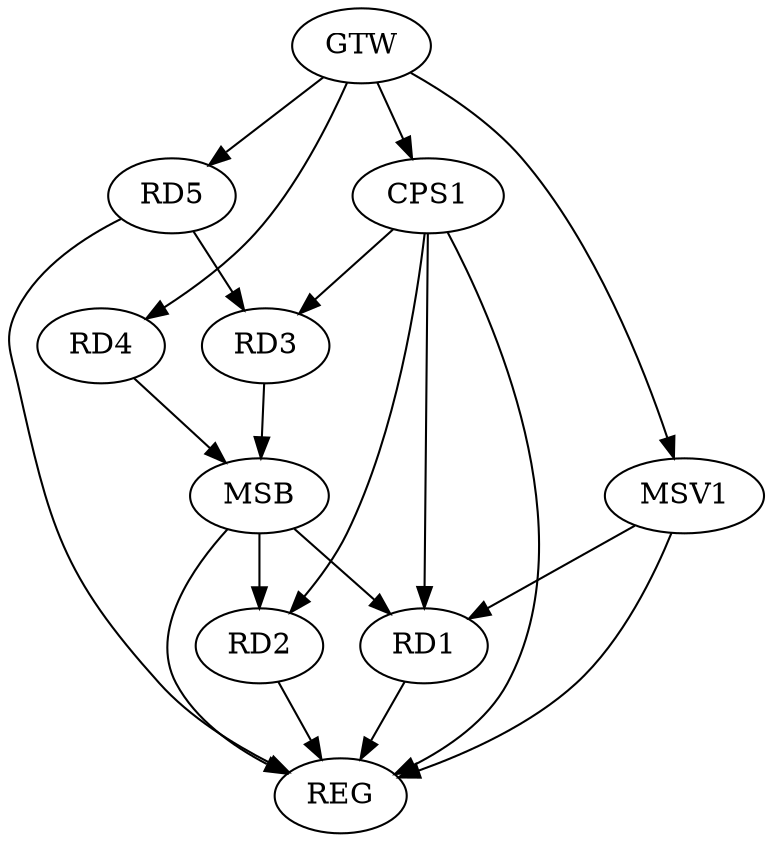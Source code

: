 strict digraph G {
  RD1 [ label="RD1" ];
  RD2 [ label="RD2" ];
  RD3 [ label="RD3" ];
  RD4 [ label="RD4" ];
  RD5 [ label="RD5" ];
  CPS1 [ label="CPS1" ];
  GTW [ label="GTW" ];
  REG [ label="REG" ];
  MSB [ label="MSB" ];
  MSV1 [ label="MSV1" ];
  RD5 -> RD3;
  CPS1 -> RD1;
  CPS1 -> RD2;
  CPS1 -> RD3;
  GTW -> RD4;
  GTW -> RD5;
  GTW -> CPS1;
  RD1 -> REG;
  RD2 -> REG;
  RD5 -> REG;
  CPS1 -> REG;
  RD3 -> MSB;
  MSB -> REG;
  RD4 -> MSB;
  MSB -> RD1;
  MSB -> RD2;
  MSV1 -> RD1;
  GTW -> MSV1;
  MSV1 -> REG;
}
